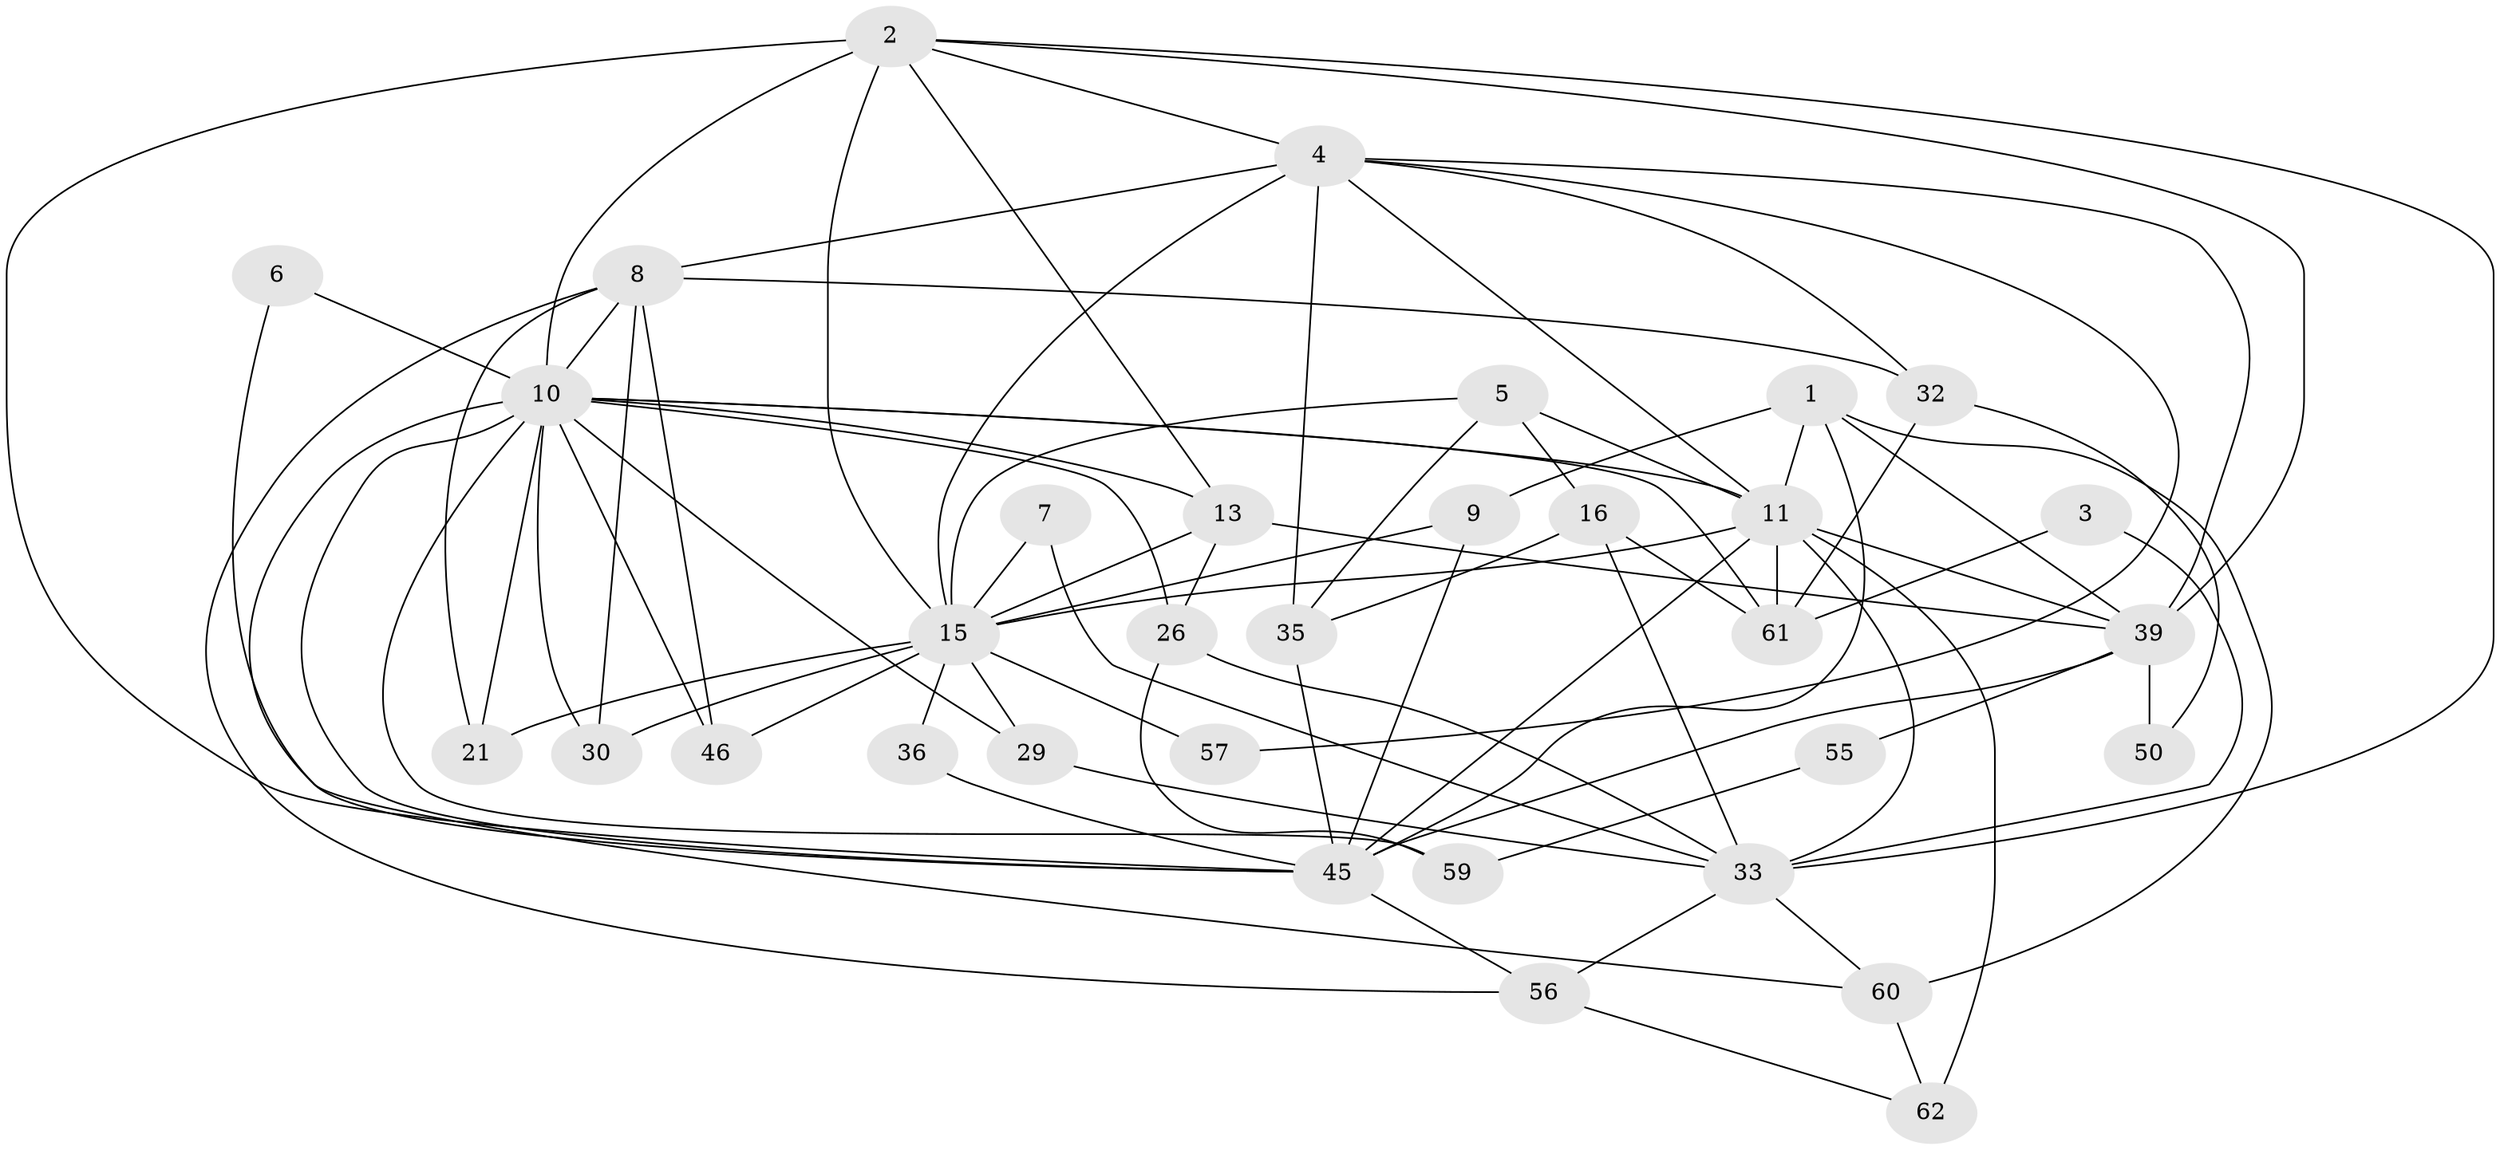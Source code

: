 // original degree distribution, {5: 0.18181818181818182, 3: 0.21212121212121213, 2: 0.15151515151515152, 4: 0.3333333333333333, 7: 0.06060606060606061, 8: 0.015151515151515152, 6: 0.045454545454545456}
// Generated by graph-tools (version 1.1) at 2025/15/03/09/25 04:15:17]
// undirected, 33 vertices, 82 edges
graph export_dot {
graph [start="1"]
  node [color=gray90,style=filled];
  1;
  2 [super="+19+54"];
  3;
  4 [super="+38+53"];
  5;
  6;
  7;
  8 [super="+24"];
  9;
  10 [super="+25+22+40+12+58"];
  11 [super="+20+27+17"];
  13 [super="+44"];
  15 [super="+64+42+18+23"];
  16;
  21;
  26 [super="+37"];
  29;
  30;
  32;
  33 [super="+41"];
  35;
  36;
  39 [super="+47"];
  45 [super="+48+51"];
  46;
  50;
  55;
  56;
  57;
  59;
  60;
  61;
  62;
  1 -- 9;
  1 -- 60;
  1 -- 45;
  1 -- 11;
  1 -- 39;
  2 -- 15;
  2 -- 13;
  2 -- 10 [weight=2];
  2 -- 45;
  2 -- 4 [weight=2];
  2 -- 33;
  2 -- 39;
  3 -- 61;
  3 -- 33;
  4 -- 57;
  4 -- 32;
  4 -- 35;
  4 -- 8 [weight=2];
  4 -- 15;
  4 -- 11 [weight=2];
  4 -- 39;
  5 -- 16;
  5 -- 15;
  5 -- 35;
  5 -- 11;
  6 -- 45;
  6 -- 10;
  7 -- 15;
  7 -- 33;
  8 -- 30;
  8 -- 21;
  8 -- 32;
  8 -- 10 [weight=2];
  8 -- 56;
  8 -- 46;
  9 -- 45 [weight=2];
  9 -- 15;
  10 -- 30;
  10 -- 26 [weight=2];
  10 -- 46;
  10 -- 11 [weight=3];
  10 -- 59;
  10 -- 60;
  10 -- 29;
  10 -- 45;
  10 -- 21;
  10 -- 13;
  10 -- 61;
  11 -- 39 [weight=2];
  11 -- 61;
  11 -- 15;
  11 -- 45;
  11 -- 33;
  11 -- 62 [weight=2];
  13 -- 39;
  13 -- 26;
  13 -- 15;
  15 -- 57;
  15 -- 30;
  15 -- 29;
  15 -- 46;
  15 -- 36;
  15 -- 21;
  16 -- 35;
  16 -- 61;
  16 -- 33;
  26 -- 33;
  26 -- 59;
  29 -- 33;
  32 -- 50;
  32 -- 61;
  33 -- 56;
  33 -- 60;
  35 -- 45;
  36 -- 45;
  39 -- 50;
  39 -- 55;
  39 -- 45;
  45 -- 56;
  55 -- 59;
  56 -- 62;
  60 -- 62;
}
